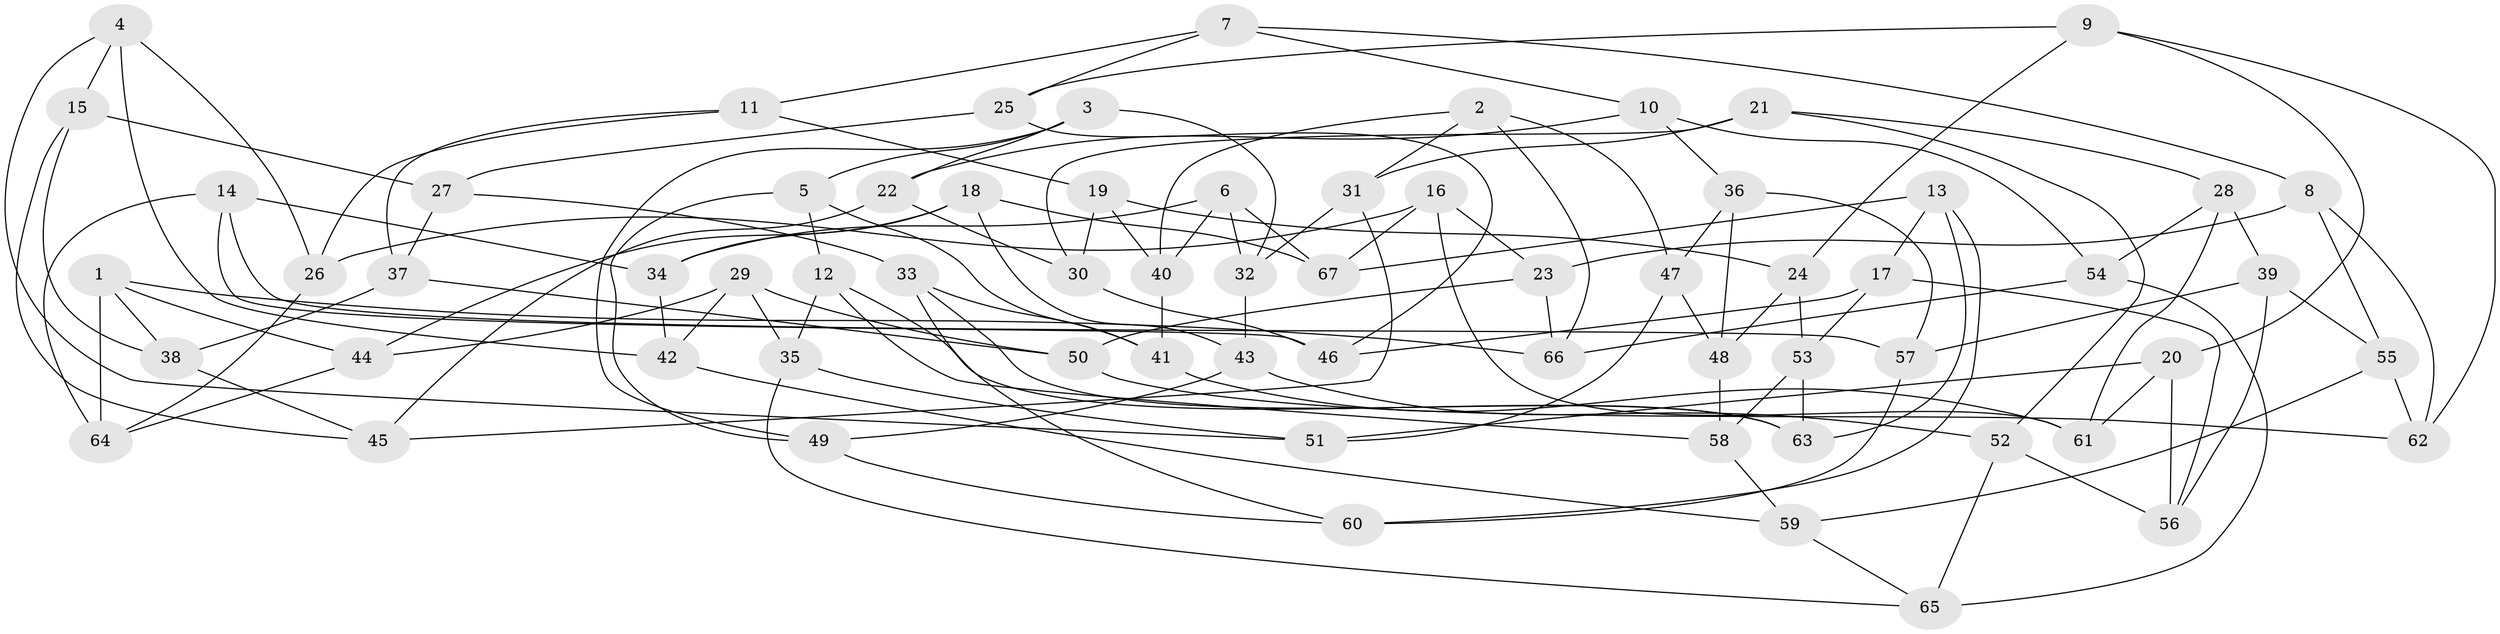 // coarse degree distribution, {5: 0.2702702702702703, 6: 0.5405405405405406, 4: 0.1891891891891892}
// Generated by graph-tools (version 1.1) at 2025/52/02/27/25 19:52:27]
// undirected, 67 vertices, 134 edges
graph export_dot {
graph [start="1"]
  node [color=gray90,style=filled];
  1;
  2;
  3;
  4;
  5;
  6;
  7;
  8;
  9;
  10;
  11;
  12;
  13;
  14;
  15;
  16;
  17;
  18;
  19;
  20;
  21;
  22;
  23;
  24;
  25;
  26;
  27;
  28;
  29;
  30;
  31;
  32;
  33;
  34;
  35;
  36;
  37;
  38;
  39;
  40;
  41;
  42;
  43;
  44;
  45;
  46;
  47;
  48;
  49;
  50;
  51;
  52;
  53;
  54;
  55;
  56;
  57;
  58;
  59;
  60;
  61;
  62;
  63;
  64;
  65;
  66;
  67;
  1 -- 38;
  1 -- 44;
  1 -- 66;
  1 -- 64;
  2 -- 47;
  2 -- 66;
  2 -- 40;
  2 -- 31;
  3 -- 22;
  3 -- 49;
  3 -- 5;
  3 -- 32;
  4 -- 15;
  4 -- 51;
  4 -- 42;
  4 -- 26;
  5 -- 41;
  5 -- 49;
  5 -- 12;
  6 -- 34;
  6 -- 40;
  6 -- 32;
  6 -- 67;
  7 -- 25;
  7 -- 10;
  7 -- 11;
  7 -- 8;
  8 -- 62;
  8 -- 23;
  8 -- 55;
  9 -- 20;
  9 -- 24;
  9 -- 25;
  9 -- 62;
  10 -- 54;
  10 -- 22;
  10 -- 36;
  11 -- 37;
  11 -- 19;
  11 -- 26;
  12 -- 63;
  12 -- 58;
  12 -- 35;
  13 -- 67;
  13 -- 17;
  13 -- 60;
  13 -- 63;
  14 -- 64;
  14 -- 34;
  14 -- 57;
  14 -- 46;
  15 -- 27;
  15 -- 45;
  15 -- 38;
  16 -- 26;
  16 -- 67;
  16 -- 23;
  16 -- 61;
  17 -- 46;
  17 -- 56;
  17 -- 53;
  18 -- 44;
  18 -- 67;
  18 -- 34;
  18 -- 43;
  19 -- 24;
  19 -- 30;
  19 -- 40;
  20 -- 56;
  20 -- 61;
  20 -- 51;
  21 -- 28;
  21 -- 52;
  21 -- 31;
  21 -- 30;
  22 -- 30;
  22 -- 45;
  23 -- 50;
  23 -- 66;
  24 -- 48;
  24 -- 53;
  25 -- 46;
  25 -- 27;
  26 -- 64;
  27 -- 37;
  27 -- 33;
  28 -- 61;
  28 -- 39;
  28 -- 54;
  29 -- 50;
  29 -- 42;
  29 -- 35;
  29 -- 44;
  30 -- 46;
  31 -- 32;
  31 -- 45;
  32 -- 43;
  33 -- 60;
  33 -- 41;
  33 -- 63;
  34 -- 42;
  35 -- 51;
  35 -- 65;
  36 -- 47;
  36 -- 57;
  36 -- 48;
  37 -- 38;
  37 -- 50;
  38 -- 45;
  39 -- 56;
  39 -- 57;
  39 -- 55;
  40 -- 41;
  41 -- 61;
  42 -- 59;
  43 -- 49;
  43 -- 52;
  44 -- 64;
  47 -- 48;
  47 -- 51;
  48 -- 58;
  49 -- 60;
  50 -- 62;
  52 -- 56;
  52 -- 65;
  53 -- 63;
  53 -- 58;
  54 -- 66;
  54 -- 65;
  55 -- 62;
  55 -- 59;
  57 -- 60;
  58 -- 59;
  59 -- 65;
}
